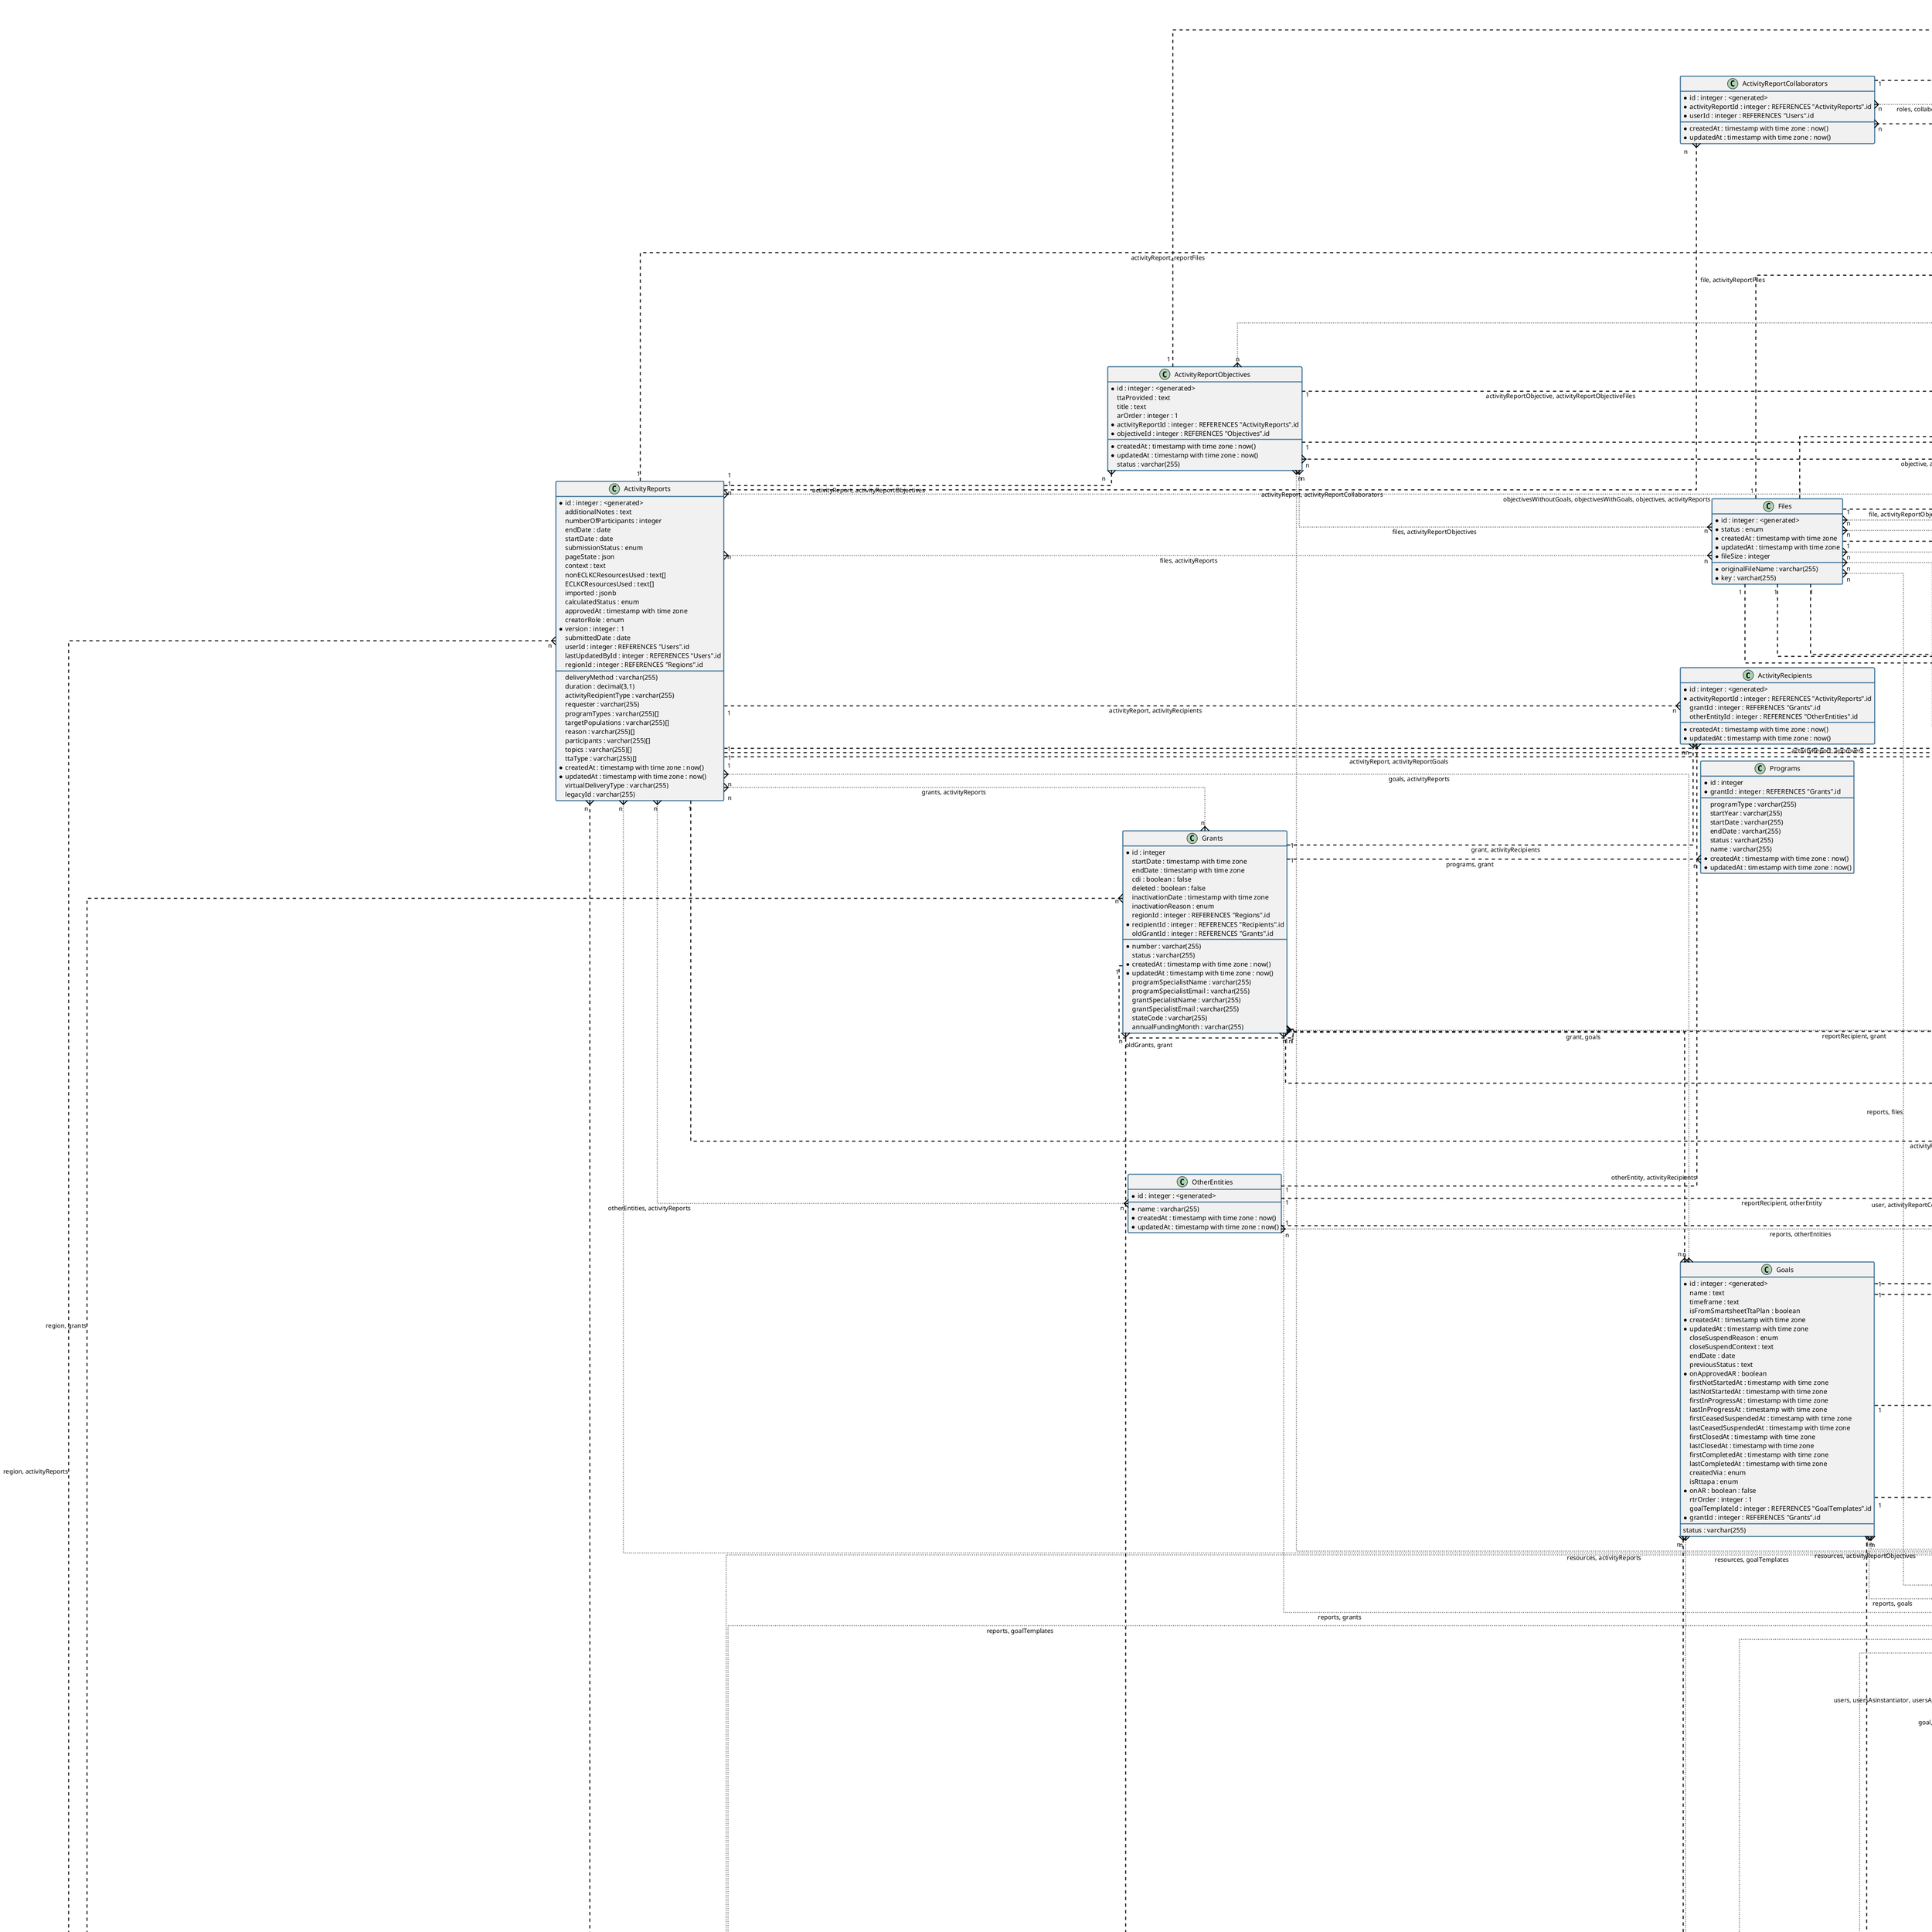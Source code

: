 @startuml

  left to right direction
  ' avoid problems with angled crows feet
  skinparam linetype ortho
  skinparam class {
    BorderColor #336A90
    BorderThickness 2
  }
  ' Classes
  class ActivityRecipients{
 * id : integer : <generated>
 * createdAt : timestamp with time zone : now()
 * updatedAt : timestamp with time zone : now()
 * activityReportId : integer : REFERENCES "ActivityReports".id
 grantId : integer : REFERENCES "Grants".id
 otherEntityId : integer : REFERENCES "OtherEntities".id
}

class ActivityReportApprovers{
 * id : integer : <generated>
 status : enum
 note : text
 * createdAt : timestamp with time zone : now()
 * updatedAt : timestamp with time zone : now()
 deletedAt : timestamp with time zone
 * activityReportId : integer : REFERENCES "ActivityReports".id
 * userId : integer : REFERENCES "Users".id
}

class ActivityReportCollaborators{
 * id : integer : <generated>
 * createdAt : timestamp with time zone : now()
 * updatedAt : timestamp with time zone : now()
 * activityReportId : integer : REFERENCES "ActivityReports".id
 * userId : integer : REFERENCES "Users".id
}

class ActivityReportFiles{
 * id : integer : <generated>
 * createdAt : timestamp with time zone
 * updatedAt : timestamp with time zone
 * activityReportId : integer : REFERENCES "ActivityReports".id
 * fileId : integer : REFERENCES "Files".id
}

class ActivityReportGoalFieldResponses{
 * id : integer : <generated>
 response : text[]
 * createdAt : timestamp with time zone
 * updatedAt : timestamp with time zone
 * activityReportGoalId : integer : REFERENCES "ActivityReportGoals".id
 * goalTemplateFieldPromptId : integer : REFERENCES "GoalTemplateFieldPrompts".id
}

class ActivityReportGoalResources{
 * id : integer : <generated>
 sourceFields : enum[]
 * createdAt : timestamp with time zone
 * updatedAt : timestamp with time zone
 * activityReportGoalId : integer : REFERENCES "ActivityReportGoals".id
 * resourceId : integer : REFERENCES "Resources".id
}

class ActivityReportGoals{
 * id : integer : <generated>
 * createdAt : timestamp with time zone
 * updatedAt : timestamp with time zone
 name : text
 status : varchar(255)
 timeframe : text
 closeSuspendReason : enum
 closeSuspendContext : text
 endDate : date
 isRttapa : enum
 isActivelyEdited : boolean
 * activityReportId : integer : REFERENCES "ActivityReports".id
 * goalId : integer : REFERENCES "Goals".id
}

class ActivityReportObjectiveFiles{
 * id : integer : <generated>
 * createdAt : timestamp with time zone
 * updatedAt : timestamp with time zone
 * activityReportObjectiveId : integer : REFERENCES "ActivityReportObjectives".id
 * fileId : integer : REFERENCES "Files".id
}

class ActivityReportObjectiveResources{
 * id : integer : <generated>
 * createdAt : timestamp with time zone
 * updatedAt : timestamp with time zone
 sourceFields : enum[]
 * activityReportObjectiveId : integer : REFERENCES "ActivityReportObjectives".id
 * resourceId : integer : REFERENCES "Resources".id
}

class ActivityReportObjectiveTopics{
 * id : integer : <generated>
 * createdAt : timestamp with time zone
 * updatedAt : timestamp with time zone
 * activityReportObjectiveId : integer : REFERENCES "ActivityReportObjectives".id
 * topicId : integer : REFERENCES "Topics".id
}

class ActivityReportObjectives{
 * id : integer : <generated>
 * createdAt : timestamp with time zone : now()
 * updatedAt : timestamp with time zone : now()
 ttaProvided : text
 title : text
 status : varchar(255)
 arOrder : integer : 1
 * activityReportId : integer : REFERENCES "ActivityReports".id
 * objectiveId : integer : REFERENCES "Objectives".id
}

class ActivityReportResources{
 * id : integer : <generated>
 sourceFields : enum[]
 * createdAt : timestamp with time zone
 * updatedAt : timestamp with time zone
 * activityReportId : integer : REFERENCES "ActivityReports".id
 * resourceId : integer : REFERENCES "Resources".id
}

class ActivityReports{
 * id : integer : <generated>
 additionalNotes : text
 numberOfParticipants : integer
 deliveryMethod : varchar(255)
 duration : decimal(3,1)
 endDate : date
 startDate : date
 activityRecipientType : varchar(255)
 requester : varchar(255)
 submissionStatus : enum
 programTypes : varchar(255)[]
 targetPopulations : varchar(255)[]
 reason : varchar(255)[]
 participants : varchar(255)[]
 topics : varchar(255)[]
 ttaType : varchar(255)[]
 pageState : json
 * createdAt : timestamp with time zone : now()
 * updatedAt : timestamp with time zone : now()
 context : text
 nonECLKCResourcesUsed : text[]
 ECLKCResourcesUsed : text[]
 virtualDeliveryType : varchar(255)
 legacyId : varchar(255)
 imported : jsonb
 calculatedStatus : enum
 approvedAt : timestamp with time zone
 creatorRole : enum
 * version : integer : 1
 submittedDate : date
 userId : integer : REFERENCES "Users".id
 lastUpdatedById : integer : REFERENCES "Users".id
 regionId : integer : REFERENCES "Regions".id
}

class CollaboratorRoles{
 * id : integer : <generated>
 * createdAt : timestamp with time zone
 * updatedAt : timestamp with time zone
 * activityReportCollaboratorId : integer : REFERENCES "ActivityReportCollaborators".id
 roleId : integer : REFERENCES "Roles".id
}

class CollaboratorTypes{
 * id : integer : <generated>
 * name : varchar(255)
 * validFor : enum
 * createdAt : timestamp with time zone : now()
 * updatedAt : timestamp with time zone : now()
 deletedAt : timestamp with time zone
 mapsTo : integer : REFERENCES "Reasons".id
}

class EventReports{
 * id : bigint : <generated>
 name : text
 * audience : enum[]
 * trainingType : enum : 'series'::"enum_EventReports_trainingType"
 vision : text
 * createdAt : timestamp with time zone : now()
 * updatedAt : timestamp with time zone : now()
 * reportId : bigint : REFERENCES "Reports".id
 * regionId : integer : REFERENCES "Regions".id
 * organizerId : integer : REFERENCES "Organizers".id
}

class Files{
 * id : integer : <generated>
 * originalFileName : varchar(255)
 * key : varchar(255)
 * status : enum
 * createdAt : timestamp with time zone
 * updatedAt : timestamp with time zone
 * fileSize : integer
}

class GoalFieldResponses{
 * id : integer : <generated>
 response : text[]
 * createdAt : timestamp with time zone
 * updatedAt : timestamp with time zone
 * onAR : boolean
 * onApprovedAR : boolean
 * goalId : integer : REFERENCES "Goals".id
 * goalTemplateFieldPromptId : integer : REFERENCES "GoalTemplateFieldPrompts".id
}

class GoalResources{
 * id : integer : <generated>
 sourceFields : enum[]
 * createdAt : timestamp with time zone
 * updatedAt : timestamp with time zone
 * onAR : boolean : false
 * onApprovedAR : boolean : false
 * goalId : integer : REFERENCES "Goals".id
 * resourceId : integer : REFERENCES "Resources".id
}

class GoalTemplateFieldPrompts{
 * id : integer : <generated>
 * ordinal : integer
 * title : text
 * prompt : text
 hint : text
 caution : text
 fieldType : enum
 options : text[]
 validations : json
 * createdAt : timestamp with time zone
 * updatedAt : timestamp with time zone
 * goalTemplateId : integer : REFERENCES "GoalTemplates".id
}

class GoalTemplateObjectiveTemplates{
 * id : integer : <generated>
 * createdAt : timestamp with time zone
 * updatedAt : timestamp with time zone
 * goalTemplateId : integer : REFERENCES "GoalTemplates".id
 * objectiveTemplateId : integer : REFERENCES "ObjectiveTemplates".id
}

class GoalTemplateResources{
 * id : integer : <generated>
 sourceFields : enum[]
 * createdAt : timestamp with time zone
 * updatedAt : timestamp with time zone
 * goalTemplateId : integer : REFERENCES "GoalTemplates".id
 * resourceId : integer : REFERENCES "Resources".id
}

class GoalTemplates{
 * id : integer : <generated>
 * hash : text
 * templateName : text
 * creationMethod : enum
 * createdAt : timestamp with time zone
 * updatedAt : timestamp with time zone
 lastUsed : timestamp with time zone
 * templateNameModifiedAt : timestamp with time zone
 regionId : integer : REFERENCES "Regions".id
}

class Goals{
 * id : integer : <generated>
 name : text
 status : varchar(255)
 timeframe : text
 isFromSmartsheetTtaPlan : boolean
 * createdAt : timestamp with time zone
 * updatedAt : timestamp with time zone
 closeSuspendReason : enum
 closeSuspendContext : text
 endDate : date
 previousStatus : text
 * onApprovedAR : boolean
 firstNotStartedAt : timestamp with time zone
 lastNotStartedAt : timestamp with time zone
 firstInProgressAt : timestamp with time zone
 lastInProgressAt : timestamp with time zone
 firstCeasedSuspendedAt : timestamp with time zone
 lastCeasedSuspendedAt : timestamp with time zone
 firstClosedAt : timestamp with time zone
 lastClosedAt : timestamp with time zone
 firstCompletedAt : timestamp with time zone
 lastCompletedAt : timestamp with time zone
 createdVia : enum
 isRttapa : enum
 * onAR : boolean : false
 rtrOrder : integer : 1
 goalTemplateId : integer : REFERENCES "GoalTemplates".id
 * grantId : integer : REFERENCES "Grants".id
}

class Grants{
 * id : integer
 * number : varchar(255)
 status : varchar(255)
 startDate : timestamp with time zone
 endDate : timestamp with time zone
 * createdAt : timestamp with time zone : now()
 * updatedAt : timestamp with time zone : now()
 cdi : boolean : false
 programSpecialistName : varchar(255)
 programSpecialistEmail : varchar(255)
 grantSpecialistName : varchar(255)
 grantSpecialistEmail : varchar(255)
 stateCode : varchar(255)
 annualFundingMonth : varchar(255)
 deleted : boolean : false
 inactivationDate : timestamp with time zone
 inactivationReason : enum
 regionId : integer : REFERENCES "Regions".id
 * recipientId : integer : REFERENCES "Recipients".id
 oldGrantId : integer : REFERENCES "Grants".id
}

class GroupGrants{
 * id : integer : <generated>
 * createdAt : timestamp with time zone
 * updatedAt : timestamp with time zone
 * grantId : integer : REFERENCES "Grants".id
 * groupId : integer : REFERENCES "Groups".id
}

class Groups{
 * id : integer : <generated>
 name : text
 * createdAt : timestamp with time zone
 * updatedAt : timestamp with time zone
 * userId : integer : REFERENCES "Users".id
}

class MailerLogs{
 * id : bigint : <generated>
 * jobId : varchar(255)
 * emailTo : varchar(255)[]
 * action : enum
 * subject : varchar(255)
 * activityReports : integer[]
 success : boolean
 result : json
 * createdAt : timestamp with time zone : now()
 * updatedAt : timestamp with time zone : now()
}

class NationalCenters{
 * id : integer : <generated>
 * name : text
 * createdAt : timestamp with time zone : now()
 * updatedAt : timestamp with time zone : now()
 deletedAt : timestamp with time zone
 mapsTo : integer : REFERENCES "NationalCenters".id
}

class NextStepResources{
 * id : integer : <generated>
 sourceFields : enum[]
 * createdAt : timestamp with time zone
 * updatedAt : timestamp with time zone
 * nextStepId : integer : REFERENCES "NextSteps".id
 * resourceId : integer : REFERENCES "Resources".id
}

class NextSteps{
 * id : integer : <generated>
 * note : text
 * noteType : enum
 * createdAt : timestamp with time zone
 * updatedAt : timestamp with time zone
 completeDate : date
 * activityReportId : integer : REFERENCES "ActivityReports".id
}

class ObjectiveFiles{
 * id : integer : <generated>
 * createdAt : timestamp with time zone
 * updatedAt : timestamp with time zone
 * onAR : boolean : false
 * onApprovedAR : boolean : false
 * objectiveId : integer : REFERENCES "Objectives".id
 * fileId : integer : REFERENCES "Files".id
}

class ObjectiveResources{
 * id : integer : <generated>
 * createdAt : timestamp with time zone
 * updatedAt : timestamp with time zone
 * onAR : boolean : false
 * onApprovedAR : boolean : false
 sourceFields : enum[]
 * objectiveId : integer : REFERENCES "Objectives".id
 * resourceId : integer : REFERENCES "Resources".id
}

class ObjectiveTemplateFiles{
 * id : integer : <generated>
 * createdAt : timestamp with time zone
 * updatedAt : timestamp with time zone
 * objectiveTemplateId : integer : REFERENCES "ObjectiveTemplates".id
 * fileId : integer : REFERENCES "Files".id
}

class ObjectiveTemplateResources{
 * id : integer : <generated>
 * createdAt : timestamp with time zone
 * updatedAt : timestamp with time zone
 sourceFields : enum[]
 * objectiveTemplateId : integer : REFERENCES "ObjectiveTemplates".id
 * resourceId : integer : REFERENCES "Resources".id
}

class ObjectiveTemplateTopics{
 * id : integer : <generated>
 * createdAt : timestamp with time zone
 * updatedAt : timestamp with time zone
 * objectiveTemplateId : integer : REFERENCES "ObjectiveTemplates".id
 * topicId : integer : REFERENCES "Topics".id
}

class ObjectiveTemplates{
 * id : integer : <generated>
 * hash : text
 * templateTitle : text
 * creationMethod : enum
 * createdAt : timestamp with time zone
 * updatedAt : timestamp with time zone
 lastUsed : timestamp with time zone
 * templateTitleModifiedAt : timestamp with time zone
 regionId : integer : REFERENCES "Regions".id
}

class ObjectiveTopics{
 * id : integer : <generated>
 * createdAt : timestamp with time zone
 * updatedAt : timestamp with time zone
 * onAR : boolean : false
 * onApprovedAR : boolean : false
 * objectiveId : integer : REFERENCES "Objectives".id
 * topicId : integer : REFERENCES "Topics".id
}

class Objectives{
 * id : integer : <generated>
 title : text
 status : varchar(255)
 * createdAt : timestamp with time zone : now()
 * updatedAt : timestamp with time zone : now()
 * onApprovedAR : boolean
 firstNotStartedAt : timestamp with time zone
 lastNotStartedAt : timestamp with time zone
 firstInProgressAt : timestamp with time zone
 lastInProgressAt : timestamp with time zone
 firstCompleteAt : timestamp with time zone
 lastCompleteAt : timestamp with time zone
 firstSuspendedAt : timestamp with time zone
 lastSuspendedAt : timestamp with time zone
 rtrOrder : integer : 1
 createdVia : enum
 * onAR : boolean : false
 goalId : integer : REFERENCES "Goals".id
 objectiveTemplateId : integer : REFERENCES "ObjectiveTemplates".id
 otherEntityId : integer : REFERENCES "OtherEntities".id
}

class Organizers{
 * id : integer : <generated>
 * name : text
 * validFor : enum
 * createdAt : timestamp with time zone : now()
 * updatedAt : timestamp with time zone : now()
 deletedAt : timestamp with time zone
 mapsTo : integer : REFERENCES "Statuses".id
}

class OtherEntities{
 * id : integer : <generated>
 * name : varchar(255)
 * createdAt : timestamp with time zone : now()
 * updatedAt : timestamp with time zone : now()
}

class Permissions{
 * id : integer : <generated>
 * createdAt : timestamp with time zone : now()
 * updatedAt : timestamp with time zone : now()
 * userId : integer : REFERENCES "Users".id
 * regionId : integer : REFERENCES "Regions".id
 * scopeId : integer : REFERENCES "Scopes".id
}

class Programs{
 * id : integer
 programType : varchar(255)
 startYear : varchar(255)
 startDate : varchar(255)
 endDate : varchar(255)
 status : varchar(255)
 name : varchar(255)
 * createdAt : timestamp with time zone : now()
 * updatedAt : timestamp with time zone : now()
 * grantId : integer : REFERENCES "Grants".id
}

class Reasons{
 * id : integer : <generated>
 * name : text
 * validFor : enum
 * createdAt : timestamp with time zone : now()
 * updatedAt : timestamp with time zone : now()
 deletedAt : timestamp with time zone
 mapsTo : integer : REFERENCES "Reasons".id
}

class Recipients{
 * id : integer
 name : varchar(255)
 * createdAt : timestamp with time zone : now()
 * updatedAt : timestamp with time zone : now()
 recipientType : varchar(255)
 uei : varchar(255) : ''::character varying
 deleted : boolean : false
}

class Regions{
 * id : integer : <generated>
 * name : varchar(255)
}

class ReportApprovals{
 * id : bigint : <generated>
 * submissionStatus : enum
 calculatedStatus : enum
 firstSubmittedAt : timestamp with time zone
 submittedAt : timestamp with time zone
 approvedAt : timestamp with time zone
 * createdAt : timestamp with time zone : now()
 * updatedAt : timestamp with time zone : now()
 deletedAt : timestamp with time zone
 * reportId : bigint : REFERENCES "Reports".id
}

class ReportCollaboratorRoles{
 * id : bigint : <generated>
 * createdAt : timestamp with time zone
 * updatedAt : timestamp with time zone
 * reportCollaboratorId : bigint : REFERENCES "ReportCollaborators".id
 roleId : integer : REFERENCES "Roles".id
}

class ReportCollaboratorTypes{
 * id : bigint : <generated>
 * createdAt : timestamp with time zone : now()
 * updatedAt : timestamp with time zone : now()
 * reportCollaboratorId : bigint : REFERENCES "ReportCollaborators".id
!issue='column type does not match model'
 * collaboratorTypeId : <color:#d54309>integer</color> : REFERENCES "CollaboratorTypes".id
}

class ReportCollaborators{
 * id : bigint : <generated>
 note : text
 * createdAt : timestamp with time zone : now()
 * updatedAt : timestamp with time zone : now()
 deletedAt : timestamp with time zone
 * reportId : bigint : REFERENCES "Reports".id
 * userId : integer : REFERENCES "Users".id
 * statusId : integer : REFERENCES "Statuses".id
}

class ReportFiles{
 * id : bigint : <generated>
 * createdAt : timestamp with time zone
 * updatedAt : timestamp with time zone
 * reportId : bigint : REFERENCES "Reports".id
 * fileId : integer : REFERENCES "Files".id
}

class ReportGoalFieldResponses{
 * id : bigint : <generated>
 response : text[]
 * createdAt : timestamp with time zone
 * updatedAt : timestamp with time zone
 * reportGoalId : bigint : REFERENCES "ReportGoals".id
 * goalTemplateFieldPromptId : integer : REFERENCES "Resources".id
}

class ReportGoalResources{
 * id : bigint : <generated>
 sourceFields : enum[]
 * createdAt : timestamp with time zone
 * updatedAt : timestamp with time zone
 * reportGoalId : bigint : REFERENCES "ReportGoals".id
 * resourceId : integer : REFERENCES "Resources".id
}

class ReportGoalTemplateFieldPrompts{
 * id : bigint : <generated>
 caution : text
 hint : text
 * ordinal : integer
 * title : text
 * prompt : text
 fieldType : enum
 options : text[]
 validations : json
 * createdAt : timestamp with time zone
 * updatedAt : timestamp with time zone
 * reportGoalTemplateId : bigint : REFERENCES "ReportGoalTemplates".id
 * goalTemplateFieldPromptId : integer : REFERENCES "GoalTemplateFieldPrompts".id
}

class ReportGoalTemplateResources{
 * id : bigint : <generated>
 sourceFields : enum[]
 * createdAt : timestamp with time zone
 * updatedAt : timestamp with time zone
 * reportGoalTemplateId : bigint : REFERENCES "ReportGoalTemplates".id
 * resourceId : integer : REFERENCES "Resources".id
}

class ReportGoalTemplates{
 * id : bigint : <generated>
 * createdAt : timestamp with time zone
 * updatedAt : timestamp with time zone
 * reportId : bigint : REFERENCES "Reports".id
 * goalTemplateId : integer : REFERENCES "GoalTemplates".id
}

class ReportGoals{
 * id : bigint : <generated>
 name : text
 timeframe : text
 closeSuspendReason : enum
 closeSuspendContext : text
 endDate : date
 * createdAt : timestamp with time zone
 * updatedAt : timestamp with time zone
!issue='column type does not match model'
 * reportId : <color:#d54309>bigint</color> : REFERENCES "Reports".id
!issue='column type does not match model'
 * goalId : <color:#d54309>integer</color> : REFERENCES "Goals".id
 * statusId : integer : REFERENCES "Statuses".id
}

class ReportNationalCenters{
 * id : bigint : <generated>
 * actingAs : enum
 * createdAt : timestamp with time zone : now()
 * updatedAt : timestamp with time zone : now()
 * reportId : bigint : REFERENCES "Reports".id
 * nationalCenterId : integer : REFERENCES "NationalCenters".id
}

class ReportNextSteps{
 * id : bigint : <generated>
 * note : text
 noteType : enum
 * completedDate : date
 * createdAt : timestamp with time zone
 * updatedAt : timestamp with time zone
 * reportId : bigint : REFERENCES "Reports".id
}

class ReportObjectiveFiles{
 * id : bigint : <generated>
 * createdAt : timestamp with time zone
 * updatedAt : timestamp with time zone
 * reportObjectiveId : bigint : REFERENCES "ReportObjectives".id
 * fileId : integer : REFERENCES "Files".id
 objectiveFileId : integer : REFERENCES "ObjectiveFiles".id
}

class ReportObjectiveResources{
 * id : bigint : <generated>
 sourceFields : enum[]
 * createdAt : timestamp with time zone
 * updatedAt : timestamp with time zone
 * reportObjectiveId : bigint : REFERENCES "ReportObjectives".id
 * resourceId : integer : REFERENCES "Resources".id
 objectiveResourceId : integer : REFERENCES "ObjectiveResources".id
}

class ReportObjectiveTemplateFiles{
 * id : bigint : <generated>
 * createdAt : timestamp with time zone
 * updatedAt : timestamp with time zone
 * reportObjectiveTemplateId : bigint : REFERENCES "ReportObjectiveTemplates".id
 * fileId : integer : REFERENCES "Files".id
 objectiveTemplateFileId : integer : REFERENCES "ObjectiveTemplateFiles".id
}

class ReportObjectiveTemplateResources{
 * id : bigint : <generated>
 sourceFields : enum[]
 * createdAt : timestamp with time zone
 * updatedAt : timestamp with time zone
 * reportObjectiveTemplateId : bigint : REFERENCES "ReportObjectiveTemplates".id
 * resourceId : integer : REFERENCES "Resources".id
 objectiveTemplateResourceId : integer : REFERENCES "ObjectiveTemplateResources".id
}

class ReportObjectiveTemplateTopics{
 * id : bigint : <generated>
 * createdAt : timestamp with time zone
 * updatedAt : timestamp with time zone
 * reportObjectiveTemplateId : bigint : REFERENCES "ReportObjectiveTemplates".id
 * topicId : integer : REFERENCES "Topics".id
 objectiveTemplateTopicId : integer : REFERENCES "ObjectiveTemplateTopics".id
}

class ReportObjectiveTemplates{
 * id : bigint : <generated>
 templateTitle : text
 * createdAt : timestamp with time zone
 * updatedAt : timestamp with time zone
 * reportId : bigint : REFERENCES "Reports".id
 * objectiveTemplateId : integer : REFERENCES "ObjectiveTemplates".id
 reportGoalTemplateId : bigint : REFERENCES "ReportGoalTemplates".id
}

class ReportObjectiveTopics{
 * id : bigint : <generated>
 * createdAt : timestamp with time zone
 * updatedAt : timestamp with time zone
 * reportObjectiveId : bigint : REFERENCES "ReportObjectives".id
 * topicId : integer : REFERENCES "Topics".id
 objectiveTopicId : integer : REFERENCES "ObjectiveTopics".id
}

class ReportObjectives{
 * id : bigint : <generated>
 title : text
 * createdAt : timestamp with time zone
 * updatedAt : timestamp with time zone
 * reportId : bigint : REFERENCES "Reports".id
 * objectiveId : integer : REFERENCES "Objectives".id
 reportGoalId : bigint : REFERENCES "ReportGoals".id
 * statusId : integer : REFERENCES "Statuses".id
}

class ReportReasons{
 * id : bigint : <generated>
 * createdAt : timestamp with time zone : now()
 * updatedAt : timestamp with time zone : now()
 * reportId : bigint : REFERENCES "Reports".id
 * reasonId : integer : REFERENCES "Reasons".id
}

class ReportRecipients{
 * id : bigint : <generated>
 * createdAt : timestamp with time zone : now()
 * updatedAt : timestamp with time zone : now()
 * reportId : bigint : REFERENCES "Reports".id
 grantId : integer : REFERENCES "Grants".id
 otherEntityId : integer : REFERENCES "OtherEntities".id
}

class ReportResources{
 * id : bigint : <generated>
 sourceFields : enum[]
 * createdAt : timestamp with time zone
 * updatedAt : timestamp with time zone
 * reportId : bigint : REFERENCES "Reports".id
 * resourceId : integer : REFERENCES "Resources".id
}

class ReportTargetPopulations{
 * id : bigint : <generated>
 * createdAt : timestamp with time zone : now()
 * updatedAt : timestamp with time zone : now()
 * reportId : bigint : REFERENCES "Reports".id
 * targetPopulationId : integer : REFERENCES "TargetPopulations".id
}

class Reports{
 * id : bigint : <generated>
 reportType : enum
 context : text
 startDate : date
 endDate : date
 * createdAt : timestamp with time zone : now()
 * updatedAt : timestamp with time zone : now()
 * statusId : integer : REFERENCES "Statuses".id
}

class RequestErrors{
 * id : bigint : <generated>
 operation : varchar(255)
 uri : varchar(255)
 method : varchar(255)
 requestBody : json
 responseBody : json
 responseCode : varchar(255)
 * createdAt : timestamp with time zone
 * updatedAt : timestamp with time zone
}

class Resources{
 * id : integer : <generated>
 * url : text
 * domain : text
 * createdAt : timestamp with time zone
 * updatedAt : timestamp with time zone
 title : text
}

class RoleTopics{
 * id : integer : <generated>
 * createdAt : timestamp with time zone
 * updatedAt : timestamp with time zone
 * roleId : integer : REFERENCES "Roles".id
 * topicId : integer : REFERENCES "Topics".id
}

class Roles{
 * id : integer : <generated>
 * name : varchar(255)
 fullName : varchar(255)
 * createdAt : timestamp with time zone
 * updatedAt : timestamp with time zone
 * isSpecialist : boolean
 deletedAt : timestamp with time zone
 mapsTo : integer
}

class RttapaPilots{
 * id : integer : <generated>
 notes : text
 goals : jsonb
 * createdAt : timestamp with time zone
 * updatedAt : timestamp with time zone
 * reviewDate : timestamp with time zone
 * userId : integer : REFERENCES "Users".id
 * recipientId : integer : REFERENCES "Recipients".id
 * regionId : integer : REFERENCES "Regions".id
}

class Scopes{
 * id : integer : <generated>
 * name : varchar(255)
 * description : varchar(255)
 * createdAt : timestamp with time zone : now()
 * updatedAt : timestamp with time zone : now()
}

class SessionReports{
 * id : bigint : <generated>
 name : text
 inpersonParticipants : integer
 virtualParticipants : integer
 * createdAt : timestamp with time zone : now()
 * updatedAt : timestamp with time zone : now()
 * reportId : bigint : REFERENCES "Reports".id
 * eventReportId : bigint : REFERENCES "Reports".id
 * regionId : integer : REFERENCES "Regions".id
}

class SiteAlerts{
 * id : integer : <generated>
 * startDate : timestamp with time zone
 * endDate : timestamp with time zone
 * title : text
 * message : text
 status : enum
 variant : enum
 * createdAt : timestamp with time zone
 * updatedAt : timestamp with time zone
 * size : enum : 'standard'::"enum_SiteAlerts_size"
 * userId : integer : REFERENCES "Users".id
}

class Statuses{
 * id : integer : <generated>
 * name : text
 * validFor : enum
 * createdAt : timestamp with time zone : now()
 * updatedAt : timestamp with time zone : now()
 deletedAt : timestamp with time zone
 mapsTo : integer : REFERENCES "Statuses".id
}

class TargetPopulations{
 * id : integer : <generated>
 * name : varchar(255)
 * validFor : enum
 * createdAt : timestamp with time zone : now()
 * updatedAt : timestamp with time zone : now()
 deletedAt : timestamp with time zone
 mapsTo : integer : REFERENCES "TargetPopulations".id
}

class Topics{
 * id : integer : <generated>
 * name : varchar(255)
 * createdAt : timestamp with time zone
 * updatedAt : timestamp with time zone
 deletedAt : timestamp with time zone
 mapsTo : integer
}

class UserRoles{
 * id : integer : <generated>
 * createdAt : timestamp with time zone
 * updatedAt : timestamp with time zone
 * userId : integer : REFERENCES "Users".id
 * roleId : integer : REFERENCES "Roles".id
}

class UserSettingOverrides{
 * id : integer : <generated>
 * value : jsonb
 * createdAt : timestamp with time zone
 * updatedAt : timestamp with time zone
 * userId : integer : REFERENCES "Users".id
 * userSettingId : integer : REFERENCES "UserSettings".id
}

class UserSettings{
 * id : integer : <generated>
 * class : varchar(255)
 * key : varchar(255)
 * default : jsonb
 * createdAt : timestamp with time zone
 * updatedAt : timestamp with time zone
}

class UserValidationStatus{
 * id : integer : <generated>
 * type : varchar(255)
 token : varchar(255)
 validatedAt : timestamp with time zone
 * createdAt : timestamp with time zone
 * updatedAt : timestamp with time zone
 * userId : integer : REFERENCES "Users".id
}

class Users{
 * id : integer : <generated>
 hsesUserId : varchar(255)
 name : varchar(255)
 phoneNumber : varchar(255)
 email : varchar(255)
 * createdAt : timestamp with time zone : now()
 * updatedAt : timestamp with time zone : now()
 * lastLogin : timestamp with time zone : now()
 * hsesUsername : varchar(255)
 hsesAuthorities : varchar(255)[]
 flags : enum[] : ARRAY[]::"enum_Users_flags"[]
 homeRegionId : integer : REFERENCES "Regions".id
}

class ZADescriptor{
 * id : integer : <generated>
 * descriptor : text
}

class ZAFilter{
 * id : integer : <generated>
 tableName : varchar(255)
 * columnName : varchar(255)
}

class ZALActivityRecipients{
 * id : bigint : <generated>
 * data_id : bigint
 * dml_type : enum
 old_row_data : jsonb
 new_row_data : jsonb
 * dml_timestamp : timestamp with time zone
 * dml_by : bigint
 * dml_txid : uuid
 session_sig : text
 descriptor_id : integer
 dml_as : bigint
}

class ZALActivityReportApprovers{
 * id : bigint : <generated>
 * data_id : bigint
 * dml_type : enum
 old_row_data : jsonb
 new_row_data : jsonb
 * dml_timestamp : timestamp with time zone
 * dml_by : bigint
 * dml_txid : uuid
 session_sig : text
 descriptor_id : integer
 dml_as : bigint
}

class ZALActivityReportCollaborators{
 * id : bigint : <generated>
 * data_id : bigint
 * dml_type : enum
 old_row_data : jsonb
 new_row_data : jsonb
 * dml_timestamp : timestamp with time zone
 * dml_by : bigint
 * dml_txid : uuid
 session_sig : text
 descriptor_id : integer
 dml_as : bigint
}

class ZALActivityReportFiles{
 * id : bigint : <generated>
 * data_id : bigint
 * dml_type : enum
 old_row_data : jsonb
 new_row_data : jsonb
 * dml_timestamp : timestamp with time zone
 * dml_by : bigint
 * dml_txid : uuid
 session_sig : text
 descriptor_id : integer
 dml_as : bigint
}

class ZALActivityReportGoalFieldResponses{
 * id : bigint : <generated>
 * data_id : bigint
 * dml_type : enum
 old_row_data : jsonb
 new_row_data : jsonb
 * dml_timestamp : timestamp with time zone
 * dml_by : bigint
 * dml_as : bigint
 * dml_txid : uuid
 session_sig : text
 descriptor_id : integer
}

class ZALActivityReportGoalResources{
 * id : bigint : <generated>
 * data_id : bigint
 * dml_type : enum
 old_row_data : jsonb
 new_row_data : jsonb
 * dml_timestamp : timestamp with time zone
 * dml_by : bigint
 * dml_txid : uuid
 session_sig : text
 descriptor_id : integer
 dml_as : bigint
}

class ZALActivityReportGoals{
 * id : bigint : <generated>
 * data_id : bigint
 * dml_type : enum
 old_row_data : jsonb
 new_row_data : jsonb
 * dml_timestamp : timestamp with time zone
 * dml_by : bigint
 * dml_txid : uuid
 session_sig : text
 descriptor_id : integer
 dml_as : bigint
}

class ZALActivityReportObjectiveFiles{
 * id : bigint : <generated>
 * data_id : bigint
 * dml_type : enum
 old_row_data : jsonb
 new_row_data : jsonb
 * dml_timestamp : timestamp with time zone
 * dml_by : bigint
 * dml_txid : uuid
 session_sig : text
 descriptor_id : integer
 dml_as : bigint
}

class ZALActivityReportObjectiveResources{
 * id : bigint : <generated>
 * data_id : bigint
 * dml_type : enum
 old_row_data : jsonb
 new_row_data : jsonb
 * dml_timestamp : timestamp with time zone
 * dml_by : bigint
 * dml_txid : uuid
 session_sig : text
 descriptor_id : integer
 dml_as : bigint
}

class ZALActivityReportObjectiveTopics{
 * id : bigint : <generated>
 * data_id : bigint
 * dml_type : enum
 old_row_data : jsonb
 new_row_data : jsonb
 * dml_timestamp : timestamp with time zone
 * dml_by : bigint
 * dml_txid : uuid
 session_sig : text
 descriptor_id : integer
 dml_as : bigint
}

class ZALActivityReportObjectives{
 * id : bigint : <generated>
 * data_id : bigint
 * dml_type : enum
 old_row_data : jsonb
 new_row_data : jsonb
 * dml_timestamp : timestamp with time zone
 * dml_by : bigint
 * dml_txid : uuid
 session_sig : text
 descriptor_id : integer
 dml_as : bigint
}

class ZALActivityReportResources{
 * id : bigint : <generated>
 * data_id : bigint
 * dml_type : enum
 old_row_data : jsonb
 new_row_data : jsonb
 * dml_timestamp : timestamp with time zone
 * dml_by : bigint
 * dml_txid : uuid
 session_sig : text
 descriptor_id : integer
 dml_as : bigint
}

class ZALActivityReports{
 * id : bigint : <generated>
 * data_id : bigint
 * dml_type : enum
 old_row_data : jsonb
 new_row_data : jsonb
 * dml_timestamp : timestamp with time zone
 * dml_by : bigint
 * dml_txid : uuid
 session_sig : text
 descriptor_id : integer
 dml_as : bigint
}

class ZALCollaboratorRoles{
 * id : bigint : <generated>
 * data_id : bigint
 * dml_type : enum
 old_row_data : jsonb
 new_row_data : jsonb
 * dml_timestamp : timestamp with time zone
 * dml_by : bigint
 * dml_txid : uuid
 session_sig : text
 descriptor_id : integer
 dml_as : bigint
}

class ZALCollaboratorTypes{
 * id : bigint : <generated>
 * data_id : bigint
 * dml_type : enum
 old_row_data : jsonb
 new_row_data : jsonb
 * dml_timestamp : timestamp with time zone
 * dml_by : bigint
 * dml_as : bigint
 * dml_txid : uuid
 session_sig : text
 descriptor_id : integer
}

class ZALDDL{
 * id : bigint : <generated>
 command_tag : varchar(255)
 object_type : varchar(255)
 schema_name : varchar(255)
 object_identity : varchar(255)
 * ddl_timestamp : timestamp with time zone
 ddl_by : integer
 * ddl_txid : uuid
 session_sig : text
 descriptor_id : integer
}

class ZALEventReports{
 * id : bigint : <generated>
 * data_id : bigint
 * dml_type : enum
 old_row_data : jsonb
 new_row_data : jsonb
 * dml_timestamp : timestamp with time zone
 * dml_by : bigint
 * dml_as : bigint
 * dml_txid : uuid
 session_sig : text
 descriptor_id : integer
}

class ZALFiles{
 * id : bigint : <generated>
 * data_id : bigint
 * dml_type : enum
 old_row_data : jsonb
 new_row_data : jsonb
 * dml_timestamp : timestamp with time zone
 * dml_by : bigint
 * dml_txid : uuid
 session_sig : text
 descriptor_id : integer
 dml_as : bigint
}

class ZALGoalFieldResponses{
 * id : bigint : <generated>
 * data_id : bigint
 * dml_type : enum
 old_row_data : jsonb
 new_row_data : jsonb
 * dml_timestamp : timestamp with time zone
 * dml_by : bigint
 * dml_as : bigint
 * dml_txid : uuid
 session_sig : text
 descriptor_id : integer
}

class ZALGoalResources{
 * id : bigint : <generated>
 * data_id : bigint
 * dml_type : enum
 old_row_data : jsonb
 new_row_data : jsonb
 * dml_timestamp : timestamp with time zone
 * dml_by : bigint
 * dml_txid : uuid
 session_sig : text
 descriptor_id : integer
 dml_as : bigint
}

class ZALGoalTemplateFieldPrompts{
 * id : bigint : <generated>
 * data_id : bigint
 * dml_type : enum
 old_row_data : jsonb
 new_row_data : jsonb
 * dml_timestamp : timestamp with time zone
 * dml_by : bigint
 * dml_as : bigint
 * dml_txid : uuid
 session_sig : text
 descriptor_id : integer
}

class ZALGoalTemplateObjectiveTemplates{
 * id : bigint : <generated>
 * data_id : bigint
 * dml_type : enum
 old_row_data : jsonb
 new_row_data : jsonb
 * dml_timestamp : timestamp with time zone
 * dml_by : bigint
 * dml_txid : uuid
 session_sig : text
 descriptor_id : integer
 dml_as : bigint
}

class ZALGoalTemplateResources{
 * id : bigint : <generated>
 * data_id : bigint
 * dml_type : enum
 old_row_data : jsonb
 new_row_data : jsonb
 * dml_timestamp : timestamp with time zone
 * dml_by : bigint
 * dml_txid : uuid
 session_sig : text
 descriptor_id : integer
 dml_as : bigint
}

class ZALGoalTemplates{
 * id : bigint : <generated>
 * data_id : bigint
 * dml_type : enum
 old_row_data : jsonb
 new_row_data : jsonb
 * dml_timestamp : timestamp with time zone
 * dml_by : bigint
 * dml_txid : uuid
 session_sig : text
 descriptor_id : integer
 dml_as : bigint
}

class ZALGoals{
 * id : bigint : <generated>
 * data_id : bigint
 * dml_type : enum
 old_row_data : jsonb
 new_row_data : jsonb
 * dml_timestamp : timestamp with time zone
 * dml_by : bigint
 * dml_txid : uuid
 session_sig : text
 descriptor_id : integer
 dml_as : bigint
}

class ZALGrants{
 * id : bigint : <generated>
 * data_id : bigint
 * dml_type : enum
 old_row_data : jsonb
 new_row_data : jsonb
 * dml_timestamp : timestamp with time zone
 * dml_by : bigint
 * dml_txid : uuid
 session_sig : text
 descriptor_id : integer
 dml_as : bigint
}

class ZALGroupGrants{
 * id : bigint : <generated>
 * data_id : bigint
 * dml_type : enum
 old_row_data : jsonb
 new_row_data : jsonb
 * dml_timestamp : timestamp with time zone
 * dml_by : bigint
 * dml_txid : uuid
 session_sig : text
 descriptor_id : integer
 dml_as : bigint
}

class ZALGroups{
 * id : bigint : <generated>
 * data_id : bigint
 * dml_type : enum
 old_row_data : jsonb
 new_row_data : jsonb
 * dml_timestamp : timestamp with time zone
 * dml_by : bigint
 * dml_txid : uuid
 session_sig : text
 descriptor_id : integer
 dml_as : bigint
}

class ZALMailerLogs{
 * id : bigint : <generated>
 * data_id : bigint
 * dml_type : enum
 old_row_data : jsonb
 new_row_data : jsonb
 * dml_timestamp : timestamp with time zone
 * dml_by : bigint
 * dml_txid : uuid
 session_sig : text
 descriptor_id : integer
 dml_as : bigint
}

class ZALNationalCenters{
 * id : bigint : <generated>
 * data_id : bigint
 * dml_type : enum
 old_row_data : jsonb
 new_row_data : jsonb
 * dml_timestamp : timestamp with time zone
 * dml_by : bigint
 * dml_as : bigint
 * dml_txid : uuid
 session_sig : text
 descriptor_id : integer
}

class ZALNextStepResources{
 * id : bigint : <generated>
 * data_id : bigint
 * dml_type : enum
 old_row_data : jsonb
 new_row_data : jsonb
 * dml_timestamp : timestamp with time zone
 * dml_by : bigint
 * dml_txid : uuid
 session_sig : text
 descriptor_id : integer
 dml_as : bigint
}

class ZALNextSteps{
 * id : bigint : <generated>
 * data_id : bigint
 * dml_type : enum
 old_row_data : jsonb
 new_row_data : jsonb
 * dml_timestamp : timestamp with time zone
 * dml_by : bigint
 * dml_txid : uuid
 session_sig : text
 descriptor_id : integer
 dml_as : bigint
}

class ZALObjectiveFiles{
 * id : bigint : <generated>
 * data_id : bigint
 * dml_type : enum
 old_row_data : jsonb
 new_row_data : jsonb
 * dml_timestamp : timestamp with time zone
 * dml_by : bigint
 * dml_txid : uuid
 session_sig : text
 descriptor_id : integer
 dml_as : bigint
}

class ZALObjectiveResources{
 * id : bigint : <generated>
 * data_id : bigint
 * dml_type : enum
 old_row_data : jsonb
 new_row_data : jsonb
 * dml_timestamp : timestamp with time zone
 * dml_by : bigint
 * dml_txid : uuid
 session_sig : text
 descriptor_id : integer
 dml_as : bigint
}

class ZALObjectiveTemplateFiles{
 * id : bigint : <generated>
 * data_id : bigint
 * dml_type : enum
 old_row_data : jsonb
 new_row_data : jsonb
 * dml_timestamp : timestamp with time zone
 * dml_by : bigint
 * dml_txid : uuid
 session_sig : text
 descriptor_id : integer
 dml_as : bigint
}

class ZALObjectiveTemplateResources{
 * id : bigint : <generated>
 * data_id : bigint
 * dml_type : enum
 old_row_data : jsonb
 new_row_data : jsonb
 * dml_timestamp : timestamp with time zone
 * dml_by : bigint
 * dml_txid : uuid
 session_sig : text
 descriptor_id : integer
 dml_as : bigint
}

class ZALObjectiveTemplateTopics{
 * id : bigint : <generated>
 * data_id : bigint
 * dml_type : enum
 old_row_data : jsonb
 new_row_data : jsonb
 * dml_timestamp : timestamp with time zone
 * dml_by : bigint
 * dml_txid : uuid
 session_sig : text
 descriptor_id : integer
 dml_as : bigint
}

class ZALObjectiveTemplates{
 * id : bigint : <generated>
 * data_id : bigint
 * dml_type : enum
 old_row_data : jsonb
 new_row_data : jsonb
 * dml_timestamp : timestamp with time zone
 * dml_by : bigint
 * dml_txid : uuid
 session_sig : text
 descriptor_id : integer
 dml_as : bigint
}

class ZALObjectiveTopics{
 * id : bigint : <generated>
 * data_id : bigint
 * dml_type : enum
 old_row_data : jsonb
 new_row_data : jsonb
 * dml_timestamp : timestamp with time zone
 * dml_by : bigint
 * dml_txid : uuid
 session_sig : text
 descriptor_id : integer
 dml_as : bigint
}

class ZALObjectives{
 * id : bigint : <generated>
 * data_id : bigint
 * dml_type : enum
 old_row_data : jsonb
 new_row_data : jsonb
 * dml_timestamp : timestamp with time zone
 * dml_by : bigint
 * dml_txid : uuid
 session_sig : text
 descriptor_id : integer
 dml_as : bigint
}

class ZALOrganizers{
 * id : bigint : <generated>
 * data_id : bigint
 * dml_type : enum
 old_row_data : jsonb
 new_row_data : jsonb
 * dml_timestamp : timestamp with time zone
 * dml_by : bigint
 * dml_as : bigint
 * dml_txid : uuid
 session_sig : text
 descriptor_id : integer
}

class ZALOtherEntities{
 * id : bigint : <generated>
 * data_id : bigint
 * dml_type : enum
 old_row_data : jsonb
 new_row_data : jsonb
 * dml_timestamp : timestamp with time zone
 * dml_by : bigint
 * dml_txid : uuid
 session_sig : text
 descriptor_id : integer
 dml_as : bigint
}

class ZALPermissions{
 * id : bigint : <generated>
 * data_id : bigint
 * dml_type : enum
 old_row_data : jsonb
 new_row_data : jsonb
 * dml_timestamp : timestamp with time zone
 * dml_by : bigint
 * dml_txid : uuid
 session_sig : text
 descriptor_id : integer
 dml_as : bigint
}

class ZALPrograms{
 * id : bigint : <generated>
 * data_id : bigint
 * dml_type : enum
 old_row_data : jsonb
 new_row_data : jsonb
 * dml_timestamp : timestamp with time zone
 * dml_by : bigint
 * dml_txid : uuid
 session_sig : text
 descriptor_id : integer
 dml_as : bigint
}

class ZALReasons{
 * id : bigint : <generated>
 * data_id : bigint
 * dml_type : enum
 old_row_data : jsonb
 new_row_data : jsonb
 * dml_timestamp : timestamp with time zone
 * dml_by : bigint
 * dml_as : bigint
 * dml_txid : uuid
 session_sig : text
 descriptor_id : integer
}

class ZALRecipients{
 * id : bigint : <generated>
 * data_id : bigint
 * dml_type : enum
 old_row_data : jsonb
 new_row_data : jsonb
 * dml_timestamp : timestamp with time zone
 * dml_by : bigint
 * dml_txid : uuid
 session_sig : text
 descriptor_id : integer
 dml_as : bigint
}

class ZALRegions{
 * id : bigint : <generated>
 * data_id : bigint
 * dml_type : enum
 old_row_data : jsonb
 new_row_data : jsonb
 * dml_timestamp : timestamp with time zone
 * dml_by : bigint
 * dml_txid : uuid
 session_sig : text
 descriptor_id : integer
 dml_as : bigint
}

class ZALReportApprovals{
 * id : bigint : <generated>
 * data_id : bigint
 * dml_type : enum
 old_row_data : jsonb
 new_row_data : jsonb
 * dml_timestamp : timestamp with time zone
 * dml_by : bigint
 * dml_as : bigint
 * dml_txid : uuid
 session_sig : text
 descriptor_id : integer
}

class ZALReportCollaboratorRoles{
 * id : bigint : <generated>
 * data_id : bigint
 * dml_type : enum
 old_row_data : jsonb
 new_row_data : jsonb
 * dml_timestamp : timestamp with time zone
 * dml_by : bigint
 * dml_as : bigint
 * dml_txid : uuid
 session_sig : text
 descriptor_id : integer
}

class ZALReportCollaboratorTypes{
 * id : bigint : <generated>
 * data_id : bigint
 * dml_type : enum
 old_row_data : jsonb
 new_row_data : jsonb
 * dml_timestamp : timestamp with time zone
 * dml_by : bigint
 * dml_as : bigint
 * dml_txid : uuid
 session_sig : text
 descriptor_id : integer
}

class ZALReportCollaborators{
 * id : bigint : <generated>
 * data_id : bigint
 * dml_type : enum
 old_row_data : jsonb
 new_row_data : jsonb
 * dml_timestamp : timestamp with time zone
 * dml_by : bigint
 * dml_as : bigint
 * dml_txid : uuid
 session_sig : text
 descriptor_id : integer
}

class ZALReportFiles{
 * id : bigint : <generated>
 * data_id : bigint
 * dml_type : enum
 old_row_data : jsonb
 new_row_data : jsonb
 * dml_timestamp : timestamp with time zone
 * dml_by : bigint
 * dml_as : bigint
 * dml_txid : uuid
 session_sig : text
 descriptor_id : integer
}

class ZALReportGoalFieldResponses{
 * id : bigint : <generated>
 * data_id : bigint
 * dml_type : enum
 old_row_data : jsonb
 new_row_data : jsonb
 * dml_timestamp : timestamp with time zone
 * dml_by : bigint
 * dml_as : bigint
 * dml_txid : uuid
 session_sig : text
 descriptor_id : integer
}

class ZALReportGoalResources{
 * id : bigint : <generated>
 * data_id : bigint
 * dml_type : enum
 old_row_data : jsonb
 new_row_data : jsonb
 * dml_timestamp : timestamp with time zone
 * dml_by : bigint
 * dml_as : bigint
 * dml_txid : uuid
 session_sig : text
 descriptor_id : integer
}

class ZALReportGoalTemplateFieldPrompts{
 * id : bigint : <generated>
 * data_id : bigint
 * dml_type : enum
 old_row_data : jsonb
 new_row_data : jsonb
 * dml_timestamp : timestamp with time zone
 * dml_by : bigint
 * dml_as : bigint
 * dml_txid : uuid
 session_sig : text
 descriptor_id : integer
}

class ZALReportGoalTemplateResources{
 * id : bigint : <generated>
 * data_id : bigint
 * dml_type : enum
 old_row_data : jsonb
 new_row_data : jsonb
 * dml_timestamp : timestamp with time zone
 * dml_by : bigint
 * dml_as : bigint
 * dml_txid : uuid
 session_sig : text
 descriptor_id : integer
}

class ZALReportGoalTemplates{
 * id : bigint : <generated>
 * data_id : bigint
 * dml_type : enum
 old_row_data : jsonb
 new_row_data : jsonb
 * dml_timestamp : timestamp with time zone
 * dml_by : bigint
 * dml_as : bigint
 * dml_txid : uuid
 session_sig : text
 descriptor_id : integer
}

class ZALReportGoals{
 * id : bigint : <generated>
 * data_id : bigint
 * dml_type : enum
 old_row_data : jsonb
 new_row_data : jsonb
 * dml_timestamp : timestamp with time zone
 * dml_by : bigint
 * dml_as : bigint
 * dml_txid : uuid
 session_sig : text
 descriptor_id : integer
}

class ZALReportNationalCenters{
 * id : bigint : <generated>
 * data_id : bigint
 * dml_type : enum
 old_row_data : jsonb
 new_row_data : jsonb
 * dml_timestamp : timestamp with time zone
 * dml_by : bigint
 * dml_as : bigint
 * dml_txid : uuid
 session_sig : text
 descriptor_id : integer
}

class ZALReportNextSteps{
 * id : bigint : <generated>
 * data_id : bigint
 * dml_type : enum
 old_row_data : jsonb
 new_row_data : jsonb
 * dml_timestamp : timestamp with time zone
 * dml_by : bigint
 * dml_as : bigint
 * dml_txid : uuid
 session_sig : text
 descriptor_id : integer
}

class ZALReportObjectiveFiles{
 * id : bigint : <generated>
 * data_id : bigint
 * dml_type : enum
 old_row_data : jsonb
 new_row_data : jsonb
 * dml_timestamp : timestamp with time zone
 * dml_by : bigint
 * dml_as : bigint
 * dml_txid : uuid
 session_sig : text
 descriptor_id : integer
}

class ZALReportObjectiveResources{
 * id : bigint : <generated>
 * data_id : bigint
 * dml_type : enum
 old_row_data : jsonb
 new_row_data : jsonb
 * dml_timestamp : timestamp with time zone
 * dml_by : bigint
 * dml_as : bigint
 * dml_txid : uuid
 session_sig : text
 descriptor_id : integer
}

class ZALReportObjectiveTemplateFiles{
 * id : bigint : <generated>
 * data_id : bigint
 * dml_type : enum
 old_row_data : jsonb
 new_row_data : jsonb
 * dml_timestamp : timestamp with time zone
 * dml_by : bigint
 * dml_as : bigint
 * dml_txid : uuid
 session_sig : text
 descriptor_id : integer
}

class ZALReportObjectiveTemplateResources{
 * id : bigint : <generated>
 * data_id : bigint
 * dml_type : enum
 old_row_data : jsonb
 new_row_data : jsonb
 * dml_timestamp : timestamp with time zone
 * dml_by : bigint
 * dml_as : bigint
 * dml_txid : uuid
 session_sig : text
 descriptor_id : integer
}

class ZALReportObjectiveTemplateTopics{
 * id : bigint : <generated>
 * data_id : bigint
 * dml_type : enum
 old_row_data : jsonb
 new_row_data : jsonb
 * dml_timestamp : timestamp with time zone
 * dml_by : bigint
 * dml_as : bigint
 * dml_txid : uuid
 session_sig : text
 descriptor_id : integer
}

class ZALReportObjectiveTemplates{
 * id : bigint : <generated>
 * data_id : bigint
 * dml_type : enum
 old_row_data : jsonb
 new_row_data : jsonb
 * dml_timestamp : timestamp with time zone
 * dml_by : bigint
 * dml_as : bigint
 * dml_txid : uuid
 session_sig : text
 descriptor_id : integer
}

class ZALReportObjectiveTopics{
 * id : bigint : <generated>
 * data_id : bigint
 * dml_type : enum
 old_row_data : jsonb
 new_row_data : jsonb
 * dml_timestamp : timestamp with time zone
 * dml_by : bigint
 * dml_as : bigint
 * dml_txid : uuid
 session_sig : text
 descriptor_id : integer
}

class ZALReportObjectives{
 * id : bigint : <generated>
 * data_id : bigint
 * dml_type : enum
 old_row_data : jsonb
 new_row_data : jsonb
 * dml_timestamp : timestamp with time zone
 * dml_by : bigint
 * dml_as : bigint
 * dml_txid : uuid
 session_sig : text
 descriptor_id : integer
}

class ZALReportReasons{
 * id : bigint : <generated>
 * data_id : bigint
 * dml_type : enum
 old_row_data : jsonb
 new_row_data : jsonb
 * dml_timestamp : timestamp with time zone
 * dml_by : bigint
 * dml_as : bigint
 * dml_txid : uuid
 session_sig : text
 descriptor_id : integer
}

class ZALReportRecipients{
 * id : bigint : <generated>
 * data_id : bigint
 * dml_type : enum
 old_row_data : jsonb
 new_row_data : jsonb
 * dml_timestamp : timestamp with time zone
 * dml_by : bigint
 * dml_as : bigint
 * dml_txid : uuid
 session_sig : text
 descriptor_id : integer
}

class ZALReportResources{
 * id : bigint : <generated>
 * data_id : bigint
 * dml_type : enum
 old_row_data : jsonb
 new_row_data : jsonb
 * dml_timestamp : timestamp with time zone
 * dml_by : bigint
 * dml_as : bigint
 * dml_txid : uuid
 session_sig : text
 descriptor_id : integer
}

class ZALReportTargetPopulations{
 * id : bigint : <generated>
 * data_id : bigint
 * dml_type : enum
 old_row_data : jsonb
 new_row_data : jsonb
 * dml_timestamp : timestamp with time zone
 * dml_by : bigint
 * dml_as : bigint
 * dml_txid : uuid
 session_sig : text
 descriptor_id : integer
}

class ZALReports{
 * id : bigint : <generated>
 * data_id : bigint
 * dml_type : enum
 old_row_data : jsonb
 new_row_data : jsonb
 * dml_timestamp : timestamp with time zone
 * dml_by : bigint
 * dml_as : bigint
 * dml_txid : uuid
 session_sig : text
 descriptor_id : integer
}

class ZALResources{
 * id : bigint : <generated>
 * data_id : bigint
 * dml_type : enum
 old_row_data : jsonb
 new_row_data : jsonb
 * dml_timestamp : timestamp with time zone
 * dml_by : bigint
 * dml_txid : uuid
 session_sig : text
 descriptor_id : integer
 dml_as : bigint
}

class ZALRoleTopics{
 * id : bigint : <generated>
 * data_id : bigint
 * dml_type : enum
 old_row_data : jsonb
 new_row_data : jsonb
 * dml_timestamp : timestamp with time zone
 * dml_by : bigint
 * dml_txid : uuid
 session_sig : text
 descriptor_id : integer
 dml_as : bigint
}

class ZALRoles{
 * id : bigint : <generated>
 * data_id : bigint
 * dml_type : enum
 old_row_data : jsonb
 new_row_data : jsonb
 * dml_timestamp : timestamp with time zone
 * dml_by : bigint
 * dml_txid : uuid
 session_sig : text
 descriptor_id : integer
 dml_as : bigint
}

class ZALRttapaPilots{
 * id : bigint : <generated>
 * data_id : bigint
 * dml_type : enum
 old_row_data : jsonb
 new_row_data : jsonb
 * dml_timestamp : timestamp with time zone
 * dml_by : bigint
 * dml_txid : uuid
 session_sig : text
 descriptor_id : integer
 dml_as : bigint
}

class ZALScopes{
 * id : bigint : <generated>
 * data_id : bigint
 * dml_type : enum
 old_row_data : jsonb
 new_row_data : jsonb
 * dml_timestamp : timestamp with time zone
 * dml_by : bigint
 * dml_txid : uuid
 session_sig : text
 descriptor_id : integer
 dml_as : bigint
}

class ZALSessionReports{
 * id : bigint : <generated>
 * data_id : bigint
 * dml_type : enum
 old_row_data : jsonb
 new_row_data : jsonb
 * dml_timestamp : timestamp with time zone
 * dml_by : bigint
 * dml_as : bigint
 * dml_txid : uuid
 session_sig : text
 descriptor_id : integer
}

class ZALSiteAlerts{
 * id : bigint : <generated>
 * data_id : bigint
 * dml_type : enum
 old_row_data : jsonb
 new_row_data : jsonb
 * dml_timestamp : timestamp with time zone
 * dml_by : bigint
 * dml_txid : uuid
 session_sig : text
 descriptor_id : integer
 dml_as : bigint
}

class ZALStatuses{
 * id : bigint : <generated>
 * data_id : bigint
 * dml_type : enum
 old_row_data : jsonb
 new_row_data : jsonb
 * dml_timestamp : timestamp with time zone
 * dml_by : bigint
 * dml_as : bigint
 * dml_txid : uuid
 session_sig : text
 descriptor_id : integer
}

class ZALTargetPopulations{
 * id : bigint : <generated>
 * data_id : bigint
 * dml_type : enum
 old_row_data : jsonb
 new_row_data : jsonb
 * dml_timestamp : timestamp with time zone
 * dml_by : bigint
 * dml_as : bigint
 * dml_txid : uuid
 session_sig : text
 descriptor_id : integer
}

class ZALTopics{
 * id : bigint : <generated>
 * data_id : bigint
 * dml_type : enum
 old_row_data : jsonb
 new_row_data : jsonb
 * dml_timestamp : timestamp with time zone
 * dml_by : bigint
 * dml_txid : uuid
 session_sig : text
 descriptor_id : integer
 dml_as : bigint
}

class ZALUserRoles{
 * id : bigint : <generated>
 * data_id : bigint
 * dml_type : enum
 old_row_data : jsonb
 new_row_data : jsonb
 * dml_timestamp : timestamp with time zone
 * dml_by : bigint
 * dml_txid : uuid
 session_sig : text
 descriptor_id : integer
 dml_as : bigint
}

class ZALUserSettingOverrides{
 * id : bigint : <generated>
 * data_id : bigint
 * dml_type : enum
 old_row_data : jsonb
 new_row_data : jsonb
 * dml_timestamp : timestamp with time zone
 * dml_by : bigint
 * dml_txid : uuid
 session_sig : text
 descriptor_id : integer
 dml_as : bigint
}

class ZALUserSettings{
 * id : bigint : <generated>
 * data_id : bigint
 * dml_type : enum
 old_row_data : jsonb
 new_row_data : jsonb
 * dml_timestamp : timestamp with time zone
 * dml_by : bigint
 * dml_txid : uuid
 session_sig : text
 descriptor_id : integer
 dml_as : bigint
}

class ZALUserValidationStatus{
 * id : bigint : <generated>
 * data_id : bigint
 * dml_type : enum
 old_row_data : jsonb
 new_row_data : jsonb
 * dml_timestamp : timestamp with time zone
 * dml_by : bigint
 * dml_txid : uuid
 session_sig : text
 descriptor_id : integer
 dml_as : bigint
}

class ZALUsers{
 * id : bigint : <generated>
 * data_id : bigint
 * dml_type : enum
 old_row_data : jsonb
 new_row_data : jsonb
 * dml_timestamp : timestamp with time zone
 * dml_by : bigint
 * dml_txid : uuid
 session_sig : text
 descriptor_id : integer
 dml_as : bigint
}

class ZALZADescriptor{
 * id : bigint : <generated>
 * data_id : bigint
 * dml_type : enum
 old_row_data : jsonb
 new_row_data : jsonb
 * dml_timestamp : timestamp with time zone
 * dml_by : bigint
 * dml_txid : uuid
 session_sig : text
 descriptor_id : integer
 dml_as : bigint
}

class ZALZAFilter{
 * id : bigint : <generated>
 * data_id : bigint
 * dml_type : enum
 old_row_data : jsonb
 new_row_data : jsonb
 * dml_timestamp : timestamp with time zone
 * dml_by : bigint
 * dml_txid : uuid
 session_sig : text
 descriptor_id : integer
 dml_as : bigint
}


' Associations


Reports "1" --[#black,plain,thickness=2]-- "1" EventReports : report, event
Reports "1" --[#black,plain,thickness=2]-- "1" ReportApprovals : report, reportApproval
Reports "1" --[#black,plain,thickness=2]-- "1" SessionReports : session, report
Reports "1" --[#black,plain,thickness=2]-- "1" Statuses : status, report

ActivityReportCollaborators "1" --[#black,dashed,thickness=2]--{  "n" CollaboratorRoles : collaboratorRoles, activityReportCollaborator
ActivityReportGoals "1" --[#black,dashed,thickness=2]--{  "n" ActivityReportGoalFieldResponses : activityReportGoal, activityReportGoalFieldResponses
ActivityReportGoals "1" --[#black,dashed,thickness=2]--{  "n" ActivityReportGoalResources : activityReportGoal, activityReportGoalResources
ActivityReportObjectives "1" --[#black,dashed,thickness=2]--{  "n" ActivityReportObjectiveFiles : activityReportObjective, activityReportObjectiveFiles
ActivityReportObjectives "1" --[#black,dashed,thickness=2]--{  "n" ActivityReportObjectiveResources : activityReportObjective, activityReportObjectiveResources
ActivityReportObjectives "1" --[#black,dashed,thickness=2]--{  "n" ActivityReportObjectiveTopics : activityReportObjective, activityReportObjectiveTopics
ActivityReports "1" --[#black,dashed,thickness=2]--{  "n" ActivityRecipients : activityReport, activityRecipients
ActivityReports "1" --[#black,dashed,thickness=2]--{  "n" ActivityReportApprovers : activityReport, approvers
ActivityReports "1" --[#black,dashed,thickness=2]--{  "n" ActivityReportCollaborators : activityReport, activityReportCollaborators
ActivityReports "1" --[#black,dashed,thickness=2]--{  "n" ActivityReportFiles : activityReport, reportFiles
ActivityReports "1" --[#black,dashed,thickness=2]--{  "n" ActivityReportGoals : activityReport, activityReportGoals
ActivityReports "1" --[#black,dashed,thickness=2]--{  "n" ActivityReportObjectives : activityReport, activityReportObjectives
ActivityReports "1" --[#black,dashed,thickness=2]--{  "n" ActivityReportResources : activityReport, activityReportResources
ActivityReports "1" --[#black,dashed,thickness=2]--{  "n" NextSteps : specialistNextSteps, recipientNextSteps, activityReport
CollaboratorTypes "1" --[#black,dashed,thickness=2]--{  "n" CollaboratorTypes : mapsToCollaboratorType, mapsFromCollaboratorTypes
CollaboratorTypes "1" --[#black,dashed,thickness=2]--{  "n" ReportCollaboratorTypes : collaboratorType
Files "1" --[#black,dashed,thickness=2]--{  "n" ActivityReportFiles : file, activityReportFiles
Files "1" --[#black,dashed,thickness=2]--{  "n" ActivityReportObjectiveFiles : file, activityReportObjectiveFiles
Files "1" --[#black,dashed,thickness=2]--{  "n" ObjectiveFiles : objectiveFiles, file
Files "1" --[#black,dashed,thickness=2]--{  "n" ObjectiveTemplateFiles : objectiveTemplateFiles, file
Files "1" --[#black,dashed,thickness=2]--{  "n" ReportFiles : reportFiles, file
Files "1" --[#black,dashed,thickness=2]--{  "n" ReportObjectiveFiles : reportObjectiveFiles, file
Files "1" --[#black,dashed,thickness=2]--{  "n" ReportObjectiveTemplateFiles : reportObjectiveTemplateFiles, file
GoalTemplateFieldPrompts "1" --[#black,dashed,thickness=2]--{  "n" ActivityReportGoalFieldResponses : prompt, reportResponses
GoalTemplateFieldPrompts "1" --[#black,dashed,thickness=2]--{  "n" GoalFieldResponses : prompt, responses
GoalTemplateFieldPrompts "1" --[#black,dashed,thickness=2]--{  "n" ReportGoalFieldResponses : reportGoalFieldResponses, prompt
GoalTemplateFieldPrompts "1" --[#black,dashed,thickness=2]--{  "n" ReportGoalTemplateFieldPrompts : reportGoalTemplateFieldPrompts, goalTemplateFieldPrompt
GoalTemplates "1" --[#black,dashed,thickness=2]--{  "n" GoalTemplateFieldPrompts : goalTemplate, prompts
GoalTemplates "1" --[#black,dashed,thickness=2]--{  "n" GoalTemplateObjectiveTemplates : goalTemplate, goalTemplateObjectiveTemplates
GoalTemplates "1" --[#black,dashed,thickness=2]--{  "n" GoalTemplateResources : goalTemplate, goalTemplateResources
GoalTemplates "1" --[#black,dashed,thickness=2]--{  "n" Goals : goals, goalTemplate
GoalTemplates "1" --[#black,dashed,thickness=2]--{  "n" ReportGoalTemplates : reportGoalTemplates, goalTemplate
Goals "1" --[#black,dashed,thickness=2]--{  "n" ActivityReportGoals : goal, activityReportGoals
Goals "1" --[#black,dashed,thickness=2]--{  "n" GoalFieldResponses : goal, responses
Goals "1" --[#black,dashed,thickness=2]--{  "n" GoalResources : goal, goalResources
Goals "1" --[#black,dashed,thickness=2]--{  "n" Objectives : objectives, goal
Goals "1" --[#black,dashed,thickness=2]--{  "n" ReportGoals : reportGoals, goal
Grants "1" --[#black,dashed,thickness=2]--{  "n" ActivityRecipients : grant, activityRecipients
Grants "1" --[#black,dashed,thickness=2]--{  "n" Goals : grant, goals
Grants "1" --[#black,dashed,thickness=2]--{  "n" Grants : oldGrants, grant
Grants "1" --[#black,dashed,thickness=2]--{  "n" GroupGrants : groupGrants, grant
Grants "1" --[#black,dashed,thickness=2]--{  "n" Programs : programs, grant
Grants "1" --[#black,dashed,thickness=2]--{  "n" ReportRecipients : reportRecipient, grant
Groups "1" --[#black,dashed,thickness=2]--{  "n" GroupGrants : group, groupGrants
NationalCenters "1" --[#black,dashed,thickness=2]--{  "n" NationalCenters : mapsToNationalCenter, mapsFromNationalCenters
NationalCenters "1" --[#black,dashed,thickness=2]--{  "n" ReportNationalCenters : reportNationalCanter, nationalCenter
NextSteps "1" --[#black,dashed,thickness=2]--{  "n" NextStepResources : nextStep, nextStepResources
ObjectiveFiles "1" --[#black,dashed,thickness=2]--{  "n" ReportObjectiveFiles : reportObjectiveFiles, objectiveFile
ObjectiveResources "1" --[#black,dashed,thickness=2]--{  "n" ReportObjectiveResources : reportObjectiveResources, objectiveResource
ObjectiveTemplateFiles "1" --[#black,dashed,thickness=2]--{  "n" ReportObjectiveTemplateFiles : reportObjectiveTemplateFiles, objectiveTemplateFile
ObjectiveTemplateResources "1" --[#black,dashed,thickness=2]--{  "n" ReportObjectiveTemplateResources : reportObjectiveTemplateResources, objectiveTemplateResource
ObjectiveTemplateTopics "1" --[#black,dashed,thickness=2]--{  "n" ReportObjectiveTemplateTopics : reportObjectiveTemplateTopics, objectiveTemplateTopic
ObjectiveTemplates "1" --[#black,dashed,thickness=2]--{  "n" GoalTemplateObjectiveTemplates : objectiveTemplate, goalTemplateObjectiveTemplates
ObjectiveTemplates "1" --[#black,dashed,thickness=2]--{  "n" ObjectiveTemplateFiles : objectiveTemplate, objectiveTemplateFiles
ObjectiveTemplates "1" --[#black,dashed,thickness=2]--{  "n" ObjectiveTemplateResources : objectiveTemplate, objectiveTemplateResources
ObjectiveTemplates "1" --[#black,dashed,thickness=2]--{  "n" ObjectiveTemplateTopics : objectiveTemplate, objectiveTemplateTopics
ObjectiveTemplates "1" --[#black,dashed,thickness=2]--{  "n" Objectives : objectives, objectiveTemplate
ObjectiveTemplates "1" --[#black,dashed,thickness=2]--{  "n" ReportObjectiveTemplates : reportObjectiveTemplates, objectiveTemplate
ObjectiveTopics "1" --[#black,dashed,thickness=2]--{  "n" ReportObjectiveTopics : reportObjectiveTopics, objectiveTopic
Objectives "1" --[#black,dashed,thickness=2]--{  "n" ActivityReportObjectives : objective, activityReportObjectives
Objectives "1" --[#black,dashed,thickness=2]--{  "n" ObjectiveFiles : objective, objectiveFiles
Objectives "1" --[#black,dashed,thickness=2]--{  "n" ObjectiveResources : objective, objectiveResources
Objectives "1" --[#black,dashed,thickness=2]--{  "n" ObjectiveTopics : objective, objectiveTopics
Objectives "1" --[#black,dashed,thickness=2]--{  "n" ReportObjectives : objective
Organizers "1" --[#black,dashed,thickness=2]--{  "n" EventReports : organizer, eventReports
Organizers "1" --[#black,dashed,thickness=2]--{  "n" Organizers : mapsToOrganizer, mapsFromOrganizers
OtherEntities "1" --[#black,dashed,thickness=2]--{  "n" ActivityRecipients : otherEntity, activityRecipients
OtherEntities "1" --[#black,dashed,thickness=2]--{  "n" Objectives : otherEntity, objectives
OtherEntities "1" --[#black,dashed,thickness=2]--{  "n" ReportRecipients : reportRecipient, otherEntity
Reasons "1" --[#black,dashed,thickness=2]--{  "n" Reasons : mapsToReason, mapsFromReasons
Reasons "1" --[#black,dashed,thickness=2]--{  "n" ReportReasons : reportReasons, reason
Recipients "1" --[#black,dashed,thickness=2]--{  "n" Grants : recipient, grants
Recipients "1" --[#black,dashed,thickness=2]--{  "n" RttapaPilots : rttapaPilots, recipient
Regions "1" --[#black,dashed,thickness=2]--{  "n" ActivityReports : region, activityReports
Regions "1" --[#black,dashed,thickness=2]--{  "n" EventReports : region, event
Regions "1" --[#black,dashed,thickness=2]--{  "n" GoalTemplates : region, goalTemplates
Regions "1" --[#black,dashed,thickness=2]--{  "n" Grants : region, grants
Regions "1" --[#black,dashed,thickness=2]--{  "n" ObjectiveTemplates : region, objectiveTemplates
Regions "1" --[#black,dashed,thickness=2]--{  "n" Permissions : region, permissions
Regions "1" --[#black,dashed,thickness=2]--{  "n" RttapaPilots : rttapaPilots, region
Regions "1" --[#black,dashed,thickness=2]--{  "n" SessionReports : session, region
Regions "1" --[#black,dashed,thickness=2]--{  "n" Users : users, homeRegion
ReportCollaborators "1" --[#black,dashed,thickness=2]--{  "n" ReportCollaboratorRoles : reportCollaborator, reportCollaboratorRoles
ReportCollaborators "1" --[#black,dashed,thickness=2]--{  "n" ReportCollaboratorTypes : reportCollaborator, reportCollaboratorTypes
ReportGoalTemplates "1" --[#black,dashed,thickness=2]--{  "n" ReportGoalTemplateFieldPrompts : reportGoalTemplate, reportGoalTemplateFieldPrompts
ReportGoalTemplates "1" --[#black,dashed,thickness=2]--{  "n" ReportGoalTemplateResources : reportGoalTemplate, reportGoalTemplateResources
ReportGoalTemplates "1" --[#black,dashed,thickness=2]--{  "n" ReportObjectiveTemplates : reportObjectiveTemplates, reportGoalTemplate
ReportGoals "1" --[#black,dashed,thickness=2]--{  "n" ReportGoalFieldResponses : reportGoal, reportGoalFieldResponses
ReportGoals "1" --[#black,dashed,thickness=2]--{  "n" ReportGoalResources : reportGoal, reportGoalResources
ReportObjectiveTemplates "1" --[#black,dashed,thickness=2]--{  "n" ReportObjectiveTemplateFiles : reportObjectiveTemplate, reportObjectiveTemplateFiles
ReportObjectiveTemplates "1" --[#black,dashed,thickness=2]--{  "n" ReportObjectiveTemplateResources : reportObjectiveTemplate, reportObjectiveTemplateResources
ReportObjectiveTemplates "1" --[#black,dashed,thickness=2]--{  "n" ReportObjectiveTemplateTopics : reportObjectiveTemplate, reportObjectiveTemplateTopics
ReportObjectives "1" --[#black,dashed,thickness=2]--{  "n" ReportObjectiveFiles : reportObjective, reportObjectiveFiles
ReportObjectives "1" --[#black,dashed,thickness=2]--{  "n" ReportObjectiveResources : reportObjective, reportObjectiveResources
ReportObjectives "1" --[#black,dashed,thickness=2]--{  "n" ReportObjectiveTopics : reportObjective, reportObjectiveTopics
Reports "1" --[#black,dashed,thickness=2]--{  "n" ReportCollaborators : report, collaborators, instantiator, owner, editors, approvers, poc
Reports "1" --[#black,dashed,thickness=2]--{  "n" ReportFiles : report, reportFiles
Reports "1" --[#black,dashed,thickness=2]--{  "n" ReportGoalTemplates : report, reportGoalTemplates
Reports "1" --[#black,dashed,thickness=2]--{  "n" ReportGoals : report, reportGoals
Reports "1" --[#black,dashed,thickness=2]--{  "n" ReportNationalCenters : report, reportTrainers
Reports "1" --[#black,dashed,thickness=2]--{  "n" ReportNextSteps : report, reportNextStepRecipients, reportNextStepSpecialists
Reports "1" --[#black,dashed,thickness=2]--{  "n" ReportObjectiveTemplates : report, reportObjectiveTemplates
Reports "1" --[#black,dashed,thickness=2]--{  "n" ReportObjectives : report, reportObjectives
Reports "1" --[#black,dashed,thickness=2]--{  "n" ReportReasons : report, reportReasons
Reports "1" --[#black,dashed,thickness=2]--{  "n" ReportRecipients : report, reportRecipient
Reports "1" --[#black,dashed,thickness=2]--{  "n" ReportResources : report, reportResources
Reports "1" --[#black,dashed,thickness=2]--{  "n" ReportTargetPopulations : report, reportTargetPopulations
Resources "1" --[#black,dashed,thickness=2]--{  "n" ActivityReportGoalResources : resource, activityReportGoalResources
Resources "1" --[#black,dashed,thickness=2]--{  "n" ActivityReportObjectiveResources : resource, activityReportObjectiveResources
Resources "1" --[#black,dashed,thickness=2]--{  "n" ActivityReportResources : resource, activityReportResources
Resources "1" --[#black,dashed,thickness=2]--{  "n" GoalResources : resource, goalResources
Resources "1" --[#black,dashed,thickness=2]--{  "n" GoalTemplateResources : resource, goalTemplateResources
Resources "1" --[#black,dashed,thickness=2]--{  "n" NextStepResources : resource, nextStepResources
Resources "1" --[#black,dashed,thickness=2]--{  "n" ObjectiveResources : resource, objectiveResources
Resources "1" --[#black,dashed,thickness=2]--{  "n" ObjectiveTemplateResources : resource, objectiveTemplateResources
Resources "1" --[#black,dashed,thickness=2]--{  "n" ReportGoalResources : resource, reportGoalResource
Resources "1" --[#black,dashed,thickness=2]--{  "n" ReportGoalTemplateResources : resource, reportGoalTemplateResources
Resources "1" --[#black,dashed,thickness=2]--{  "n" ReportObjectiveResources : resource, reportObjectiveResources
Resources "1" --[#black,dashed,thickness=2]--{  "n" ReportObjectiveTemplateResources : resource
Resources "1" --[#black,dashed,thickness=2]--{  "n" ReportResources : resource, reportResources
Roles "1" --[#black,dashed,thickness=2]--{  "n" CollaboratorRoles : role, collaboratorRoles
Roles "1" --[#black,dashed,thickness=2]--{  "n" ReportCollaboratorRoles : role, reportCollaboratorRoles
Roles "1" --[#black,dashed,thickness=2]--{  "n" RoleTopics : role, roleTopics
Roles "1" --[#black,dashed,thickness=2]--{  "n" UserRoles : userRoles, role
Scopes "1" --[#black,dashed,thickness=2]--{  "n" Permissions : scope, permissions
Statuses "1" --[#black,dashed,thickness=2]--{  "n" ReportCollaborators : status, reportCollaborators
Statuses "1" --[#black,dashed,thickness=2]--{  "n" Statuses : mapsToStatus, mapsFromStatuses
TargetPopulations "1" --[#black,dashed,thickness=2]--{  "n" ReportTargetPopulations : targetPopulation, reportTargetPopulations
TargetPopulations "1" --[#black,dashed,thickness=2]--{  "n" TargetPopulations : mapsToTargetPopulation, mapsFromTargetPopulations
Topics "1" --[#black,dashed,thickness=2]--{  "n" ActivityReportObjectiveTopics : topic, activityReportObjectiveTopics
Topics "1" --[#black,dashed,thickness=2]--{  "n" ObjectiveTemplateTopics : topic, objectiveTemplateTopics
Topics "1" --[#black,dashed,thickness=2]--{  "n" ObjectiveTopics : topic, objectiveTopics
Topics "1" --[#black,dashed,thickness=2]--{  "n" ReportObjectiveTemplateTopics : topic, reportObjectiveTemplateTopics
Topics "1" --[#black,dashed,thickness=2]--{  "n" ReportObjectiveTopics : topic, reportObjectiveTopics
Topics "1" --[#black,dashed,thickness=2]--{  "n" RoleTopics : topic, roleTopics
UserSettings "1" --[#black,dashed,thickness=2]--{  "n" UserSettingOverrides : setting, userSettingOverrides
Users "1" --[#black,dashed,thickness=2]--{  "n" ActivityReportApprovers : user, reportApprovers
Users "1" --[#black,dashed,thickness=2]--{  "n" ActivityReportCollaborators : user, activityReportCollaborators
Users "1" --[#black,dashed,thickness=2]--{  "n" ActivityReports : author, lastUpdatedBy, activityReports
Users "1" --[#black,dashed,thickness=2]--{  "n" Groups : user, groups
Users "1" --[#black,dashed,thickness=2]--{  "n" Permissions : user, permissions
Users "1" --[#black,dashed,thickness=2]--{  "n" ReportCollaborators : user, reportCollaborators, reportCollaboratorsAsinstantiator, reportCollaboratorsAsowner, reportCollaboratorsAseditor, reportCollaboratorsAsapprover, reportCollaboratorsAspoc
Users "1" --[#black,dashed,thickness=2]--{  "n" RttapaPilots : user, rttapaPilots
Users "1" --[#black,dashed,thickness=2]--{  "n" SiteAlerts : creator, siteAlerts
Users "1" --[#black,dashed,thickness=2]--{  "n" UserRoles : user, userRoles
Users "1" --[#black,dashed,thickness=2]--{  "n" UserSettingOverrides : user, userSettingOverrides
Users "1" --[#black,dashed,thickness=2]--{  "n" UserValidationStatus : user, validationStatus

ActivityReportCollaborators "n" }--[#black,dotted,thickness=2]--{ "n" Roles : roles, collaborators
ActivityReportGoals "n" }--[#black,dotted,thickness=2]--{ "n" Resources : resources, activityReportGoals
ActivityReportObjectives "n" }--[#black,dotted,thickness=2]--{ "n" Files : files, activityReportObjectives
ActivityReportObjectives "n" }--[#black,dotted,thickness=2]--{ "n" Resources : resources, activityReportObjectives
ActivityReportObjectives "n" }--[#black,dotted,thickness=2]--{ "n" Topics : topics, activityReportObjectives
ActivityReports "n" }--[#black,dotted,thickness=2]--{ "n" Files : files, activityReports
ActivityReports "n" }--[#black,dotted,thickness=2]--{ "n" Goals : goals, activityReports
ActivityReports "n" }--[#black,dotted,thickness=2]--{ "n" Grants : grants, activityReports
ActivityReports "n" }--[#black,dotted,thickness=2]--{ "n" Objectives : objectivesWithoutGoals, objectivesWithGoals, objectives, activityReports
ActivityReports "n" }--[#black,dotted,thickness=2]--{ "n" OtherEntities : otherEntities, activityReports
ActivityReports "n" }--[#black,dotted,thickness=2]--{ "n" Resources : resources, activityReports
!issue='associations need to be defined both directions'
CollaboratorTypes "n" }--[#d54309,dotted,thickness=2]--{ "n" ReportCollaborators : collaboratorTypes
Files "n" }--[#black,dotted,thickness=2]--{ "n" ObjectiveTemplates : objectiveTemplates, files
Files "n" }--[#black,dotted,thickness=2]--{ "n" Objectives : objectives, files
Files "n" }--[#black,dotted,thickness=2]--{ "n" ReportObjectiveTemplates : reportObjectiveTemplates, files
Files "n" }--[#black,dotted,thickness=2]--{ "n" ReportObjectives : reportObjectives, files
Files "n" }--[#black,dotted,thickness=2]--{ "n" Reports : reports, files
GoalTemplateFieldPrompts "n" }--[#black,dotted,thickness=2]--{ "n" Goals : goals, prompts
GoalTemplates "n" }--[#black,dotted,thickness=2]--{ "n" ObjectiveTemplates : goalTemplates
GoalTemplates "n" }--[#black,dotted,thickness=2]--{ "n" Reports : reports, goalTemplates
GoalTemplates "n" }--[#black,dotted,thickness=2]--{ "n" Resources : resources, goalTemplates
Goals "n" }--[#black,dotted,thickness=2]--{ "n" Reports : reports, goals
Goals "n" }--[#black,dotted,thickness=2]--{ "n" Resources : resources, goals
Grants "n" }--[#black,dotted,thickness=2]--{ "n" Groups : groups, grants
Grants "n" }--[#black,dotted,thickness=2]--{ "n" Reports : reports, grants
NationalCenters "n" }--[#black,dotted,thickness=2]--{ "n" Reports : reports, trainers
NextSteps "n" }--[#black,dotted,thickness=2]--{ "n" Resources : resources, nextSteps
ObjectiveTemplates "n" }--[#black,dotted,thickness=2]--{ "n" Resources : resources, objectiveTemplates
ObjectiveTemplates "n" }--[#black,dotted,thickness=2]--{ "n" Topics : topics, objectiveTemplates
Objectives "n" }--[#black,dotted,thickness=2]--{ "n" Resources : resources, objectives
Objectives "n" }--[#black,dotted,thickness=2]--{ "n" Topics : topics, objectives
Organizers "n" }--[#black,dotted,thickness=2]--{ "n" Reports : reports, organizer
OtherEntities "n" }--[#black,dotted,thickness=2]--{ "n" Reports : reports, otherEntities
Reasons "n" }--[#black,dotted,thickness=2]--{ "n" Reports : reports, reasons
Regions "n" }--[#black,dotted,thickness=2]--{ "n" Scopes : scopes, regions
!issue='associations need to be defined both directions'
ReportCollaboratorTypes "n" }--[#d54309,dotted,thickness=2]--{ "n" ReportCollaborators : reportCollaborators
ReportCollaborators "n" }--[#black,dotted,thickness=2]--{ "n" Roles : roles, reportCollaborators
ReportGoalTemplates "n" }--[#black,dotted,thickness=2]--{ "n" Resources : resources, reportGoalTemplates
ReportGoals "n" }--[#black,dotted,thickness=2]--{ "n" Resources : resources, reportGoals
ReportObjectiveTemplates "n" }--[#black,dotted,thickness=2]--{ "n" Resources : resources, reportObjectiveTemplates
ReportObjectiveTemplates "n" }--[#black,dotted,thickness=2]--{ "n" Topics : topics, reportObjectiveTemplates
ReportObjectives "n" }--[#black,dotted,thickness=2]--{ "n" Resources : resources, reportObjectives
ReportObjectives "n" }--[#black,dotted,thickness=2]--{ "n" Topics : topics, reportObjectives
Reports "n" }--[#black,dotted,thickness=2]--{ "n" Resources : resources, reports
Reports "n" }--[#black,dotted,thickness=2]--{ "n" TargetPopulations : targetPopulations, reports
Reports "n" }--[#black,dotted,thickness=2]--{ "n" Users : users, usersAsinstantiator, usersAsowner, usersAseditor, usersAsapprover, usersAspoc, reports, reportsAsinstantiator, reportsAsowner, reportsAseditor, reportsAsapprover, reportsAspoc
Roles "n" }--[#black,dotted,thickness=2]--{ "n" Topics : topics, roles
Roles "n" }--[#black,dotted,thickness=2]--{ "n" Users : users, roles
Scopes "n" }--[#black,dotted,thickness=2]--{ "n" Users : users, scopes

!issue='association missing from models'
!issue='associations need to be defined both directions'
Reasons o--[#yellow,bold,thickness=2]--o CollaboratorTypes : <color:#2491FF>missing-from-model</color>
!issue='associations need to be defined both directions'
ReportGoals o--[#yellow,bold,thickness=2]--o ReportObjectives : <color:#2491FF>missing-from-model</color>
!issue='associations need to be defined both directions'
Resources o--[#yellow,bold,thickness=2]--o ReportGoalFieldResponses : <color:#2491FF>missing-from-model</color>
!issue='associations need to be defined both directions'
Statuses o--[#yellow,bold,thickness=2]--o Organizers : <color:#2491FF>missing-from-model</color>
!issue='associations need to be defined both directions'
Statuses o--[#yellow,bold,thickness=2]--o ReportGoals : <color:#2491FF>missing-from-model</color>
!issue='associations need to be defined both directions'
Statuses o--[#yellow,bold,thickness=2]--o ReportObjectives : <color:#2491FF>missing-from-model</color>
!issue='associations need to be defined both directions'
Statuses o--[#yellow,bold,thickness=2]--o Reports : <color:#2491FF>missing-from-model</color>

@enduml
